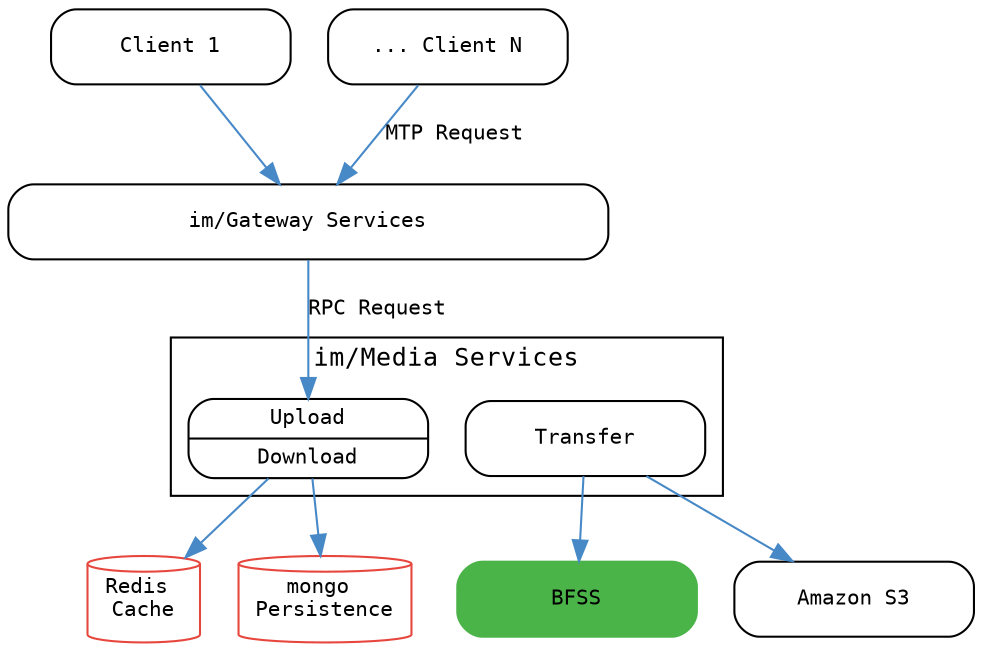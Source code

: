 digraph framework {
    fontname="Consolas";
    fontsize=12;

    node [shape="Mrecord", fontname="Consolas", fontsize=10];
    edge [color="#4788C7", fontname="Consolas", fontsize=10];

    gateway [label="im/Gateway Services", width=4];

    subgraph cluster_media {
        label="im/Media Services"
        node [width=1.6];
        rankdir="LR"

        media [label="{Upload |Download }"];
        transfer [label="Transfer"];
        {rank = same; media transfer}
    }

    redis  [label="Redis \nCache", shape="cylinder" color="#E7463D"];
    mongo  [label="mongo \nPersistence", shape="cylinder" color="#E7463D"];
    {rank = same; mongo redis}

    media  -> redis;
    media  -> mongo;

    node [width=1.6];
    BFSS [label="BFSS", style="filled", color="#4BB449"];
    transfer -> BFSS;

    Client1 [label="Client 1"];
    ClientN [label="... Client N"];

    Client1 -> gateway;
    ClientN -> gateway [label="MTP Request"];
    gateway -> media  [label="RPC Request"];

    S3  [label="Amazon S3"];
    transfer -> S3;
}
